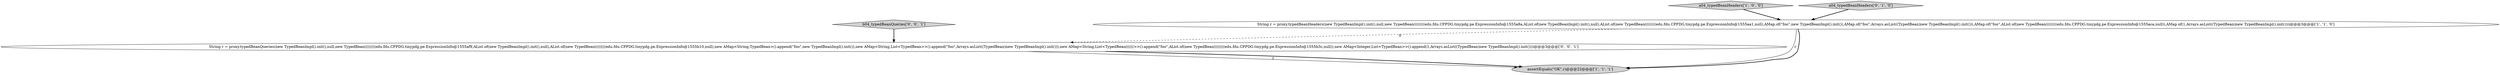 digraph {
2 [style = filled, label = "String r = proxy.typedBeanHeaders(new TypedBeanImpl().init(),null,new TypedBean((((((((edu.fdu.CPPDG.tinypdg.pe.ExpressionInfo@1555a8a,AList.of(new TypedBeanImpl().init(),null),AList.of(new TypedBean((((((((edu.fdu.CPPDG.tinypdg.pe.ExpressionInfo@1555aa1,null),AMap.of(\"foo\",new TypedBeanImpl().init()),AMap.of(\"foo\",Arrays.asList((TypedBean)new TypedBeanImpl().init())),AMap.of(\"foo\",AList.of(new TypedBean((((((((edu.fdu.CPPDG.tinypdg.pe.ExpressionInfo@1555aca,null)),AMap.of(1,Arrays.asList((TypedBean)new TypedBeanImpl().init())))@@@3@@@['1', '1', '0']", fillcolor = white, shape = ellipse image = "AAA0AAABBB1BBB"];
5 [style = filled, label = "String r = proxy.typedBeanQueries(new TypedBeanImpl().init(),null,new TypedBean((((((((edu.fdu.CPPDG.tinypdg.pe.ExpressionInfo@1555af9,AList.of(new TypedBeanImpl().init(),null),AList.of(new TypedBean((((((((edu.fdu.CPPDG.tinypdg.pe.ExpressionInfo@1555b10,null),new AMap<String,TypedBean>().append(\"foo\",new TypedBeanImpl().init()),new AMap<String,List<TypedBean>>().append(\"foo\",Arrays.asList((TypedBean)new TypedBeanImpl().init())),new AMap<String,List<TypedBean((((((>>().append(\"foo\",AList.of(new TypedBean((((((((edu.fdu.CPPDG.tinypdg.pe.ExpressionInfo@1555b3c,null)),new AMap<Integer,List<TypedBean>>().append(1,Arrays.asList((TypedBean)new TypedBeanImpl().init())))@@@3@@@['0', '0', '1']", fillcolor = white, shape = ellipse image = "AAA0AAABBB3BBB"];
0 [style = filled, label = "a04_typedBeanHeaders['1', '0', '0']", fillcolor = lightgray, shape = diamond image = "AAA0AAABBB1BBB"];
1 [style = filled, label = "assertEquals(\"OK\",r)@@@22@@@['1', '1', '1']", fillcolor = lightgray, shape = ellipse image = "AAA0AAABBB1BBB"];
3 [style = filled, label = "a04_typedBeanHeaders['0', '1', '0']", fillcolor = lightgray, shape = diamond image = "AAA0AAABBB2BBB"];
4 [style = filled, label = "b04_typedBeanQueries['0', '0', '1']", fillcolor = lightgray, shape = diamond image = "AAA0AAABBB3BBB"];
5->1 [style = solid, label="r"];
5->1 [style = bold, label=""];
2->5 [style = dashed, label="0"];
3->2 [style = bold, label=""];
2->1 [style = solid, label="r"];
4->5 [style = bold, label=""];
2->1 [style = bold, label=""];
0->2 [style = bold, label=""];
}
